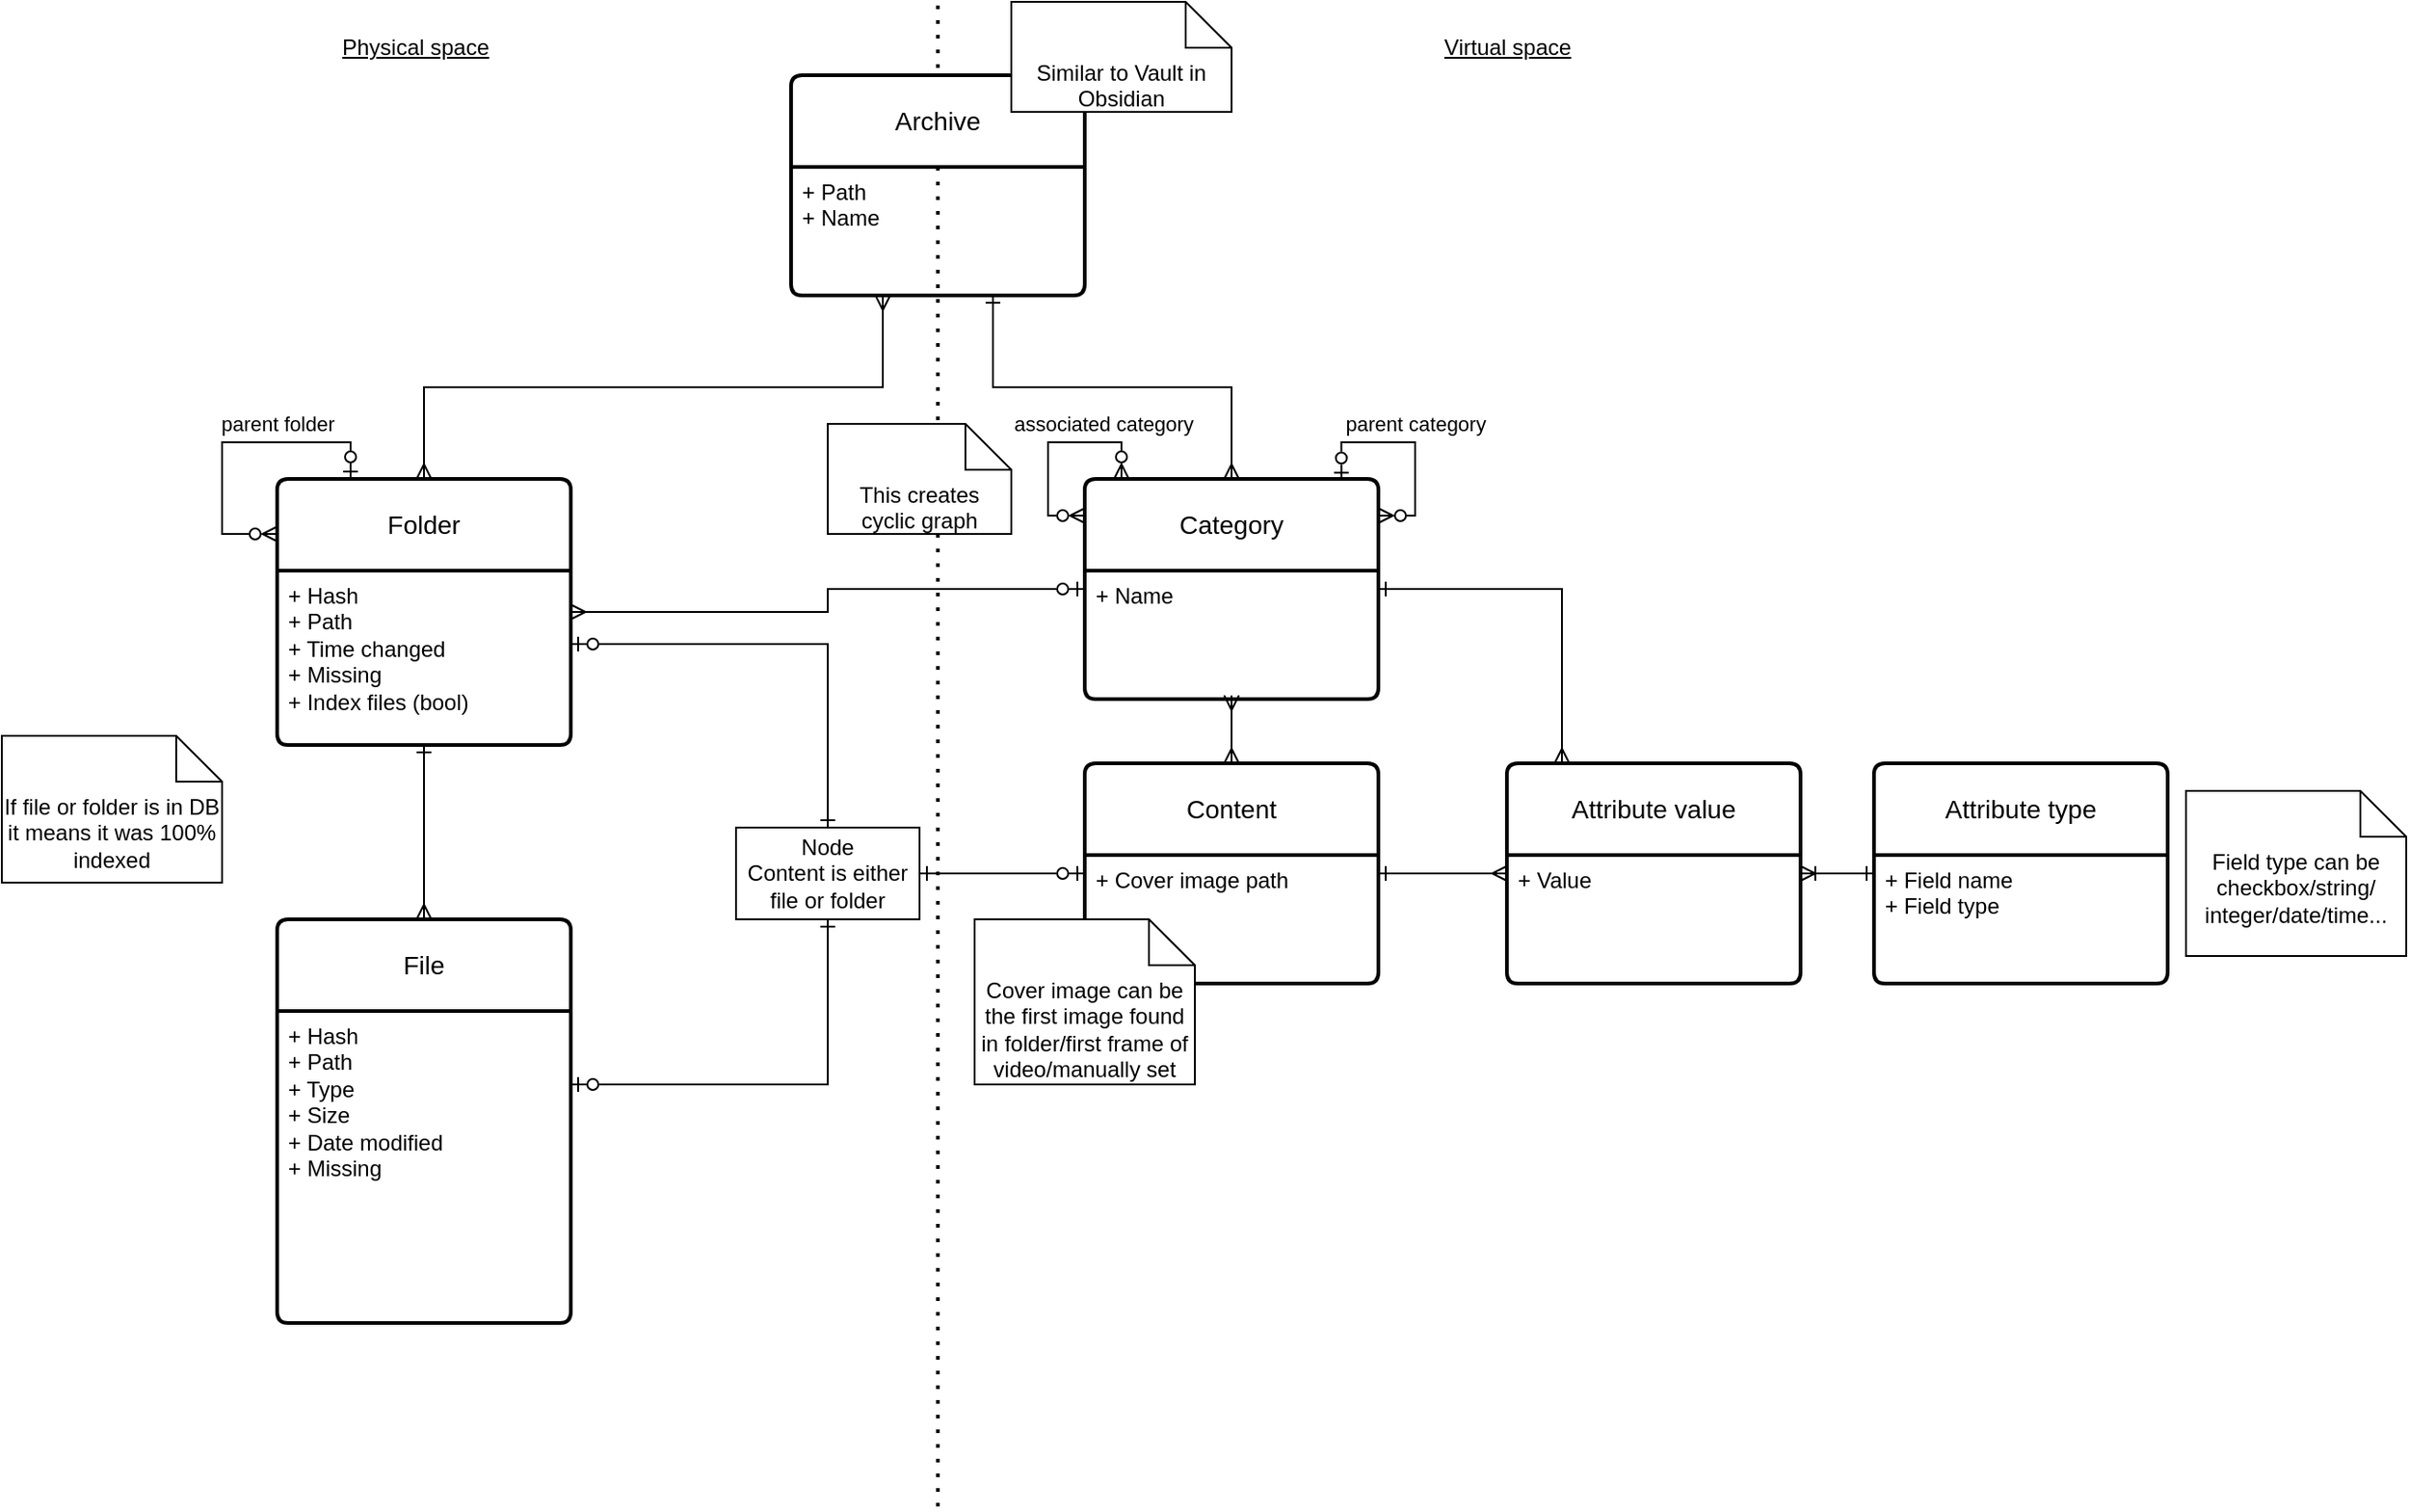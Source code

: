 <mxfile version="26.0.4">
  <diagram id="R2lEEEUBdFMjLlhIrx00" name="Page-1">
    <mxGraphModel dx="1077" dy="627" grid="1" gridSize="10" guides="1" tooltips="1" connect="1" arrows="1" fold="1" page="1" pageScale="1" pageWidth="1100" pageHeight="850" math="0" shadow="0" extFonts="Permanent Marker^https://fonts.googleapis.com/css?family=Permanent+Marker">
      <root>
        <mxCell id="0" />
        <mxCell id="1" parent="0" />
        <mxCell id="pPWnmUozEy8e7u2UdUcV-15" style="edgeStyle=orthogonalEdgeStyle;rounded=0;orthogonalLoop=1;jettySize=auto;html=1;startArrow=ERzeroToOne;startFill=0;endArrow=ERone;endFill=0;" edge="1" parent="1" source="pPWnmUozEy8e7u2UdUcV-3" target="pPWnmUozEy8e7u2UdUcV-38">
          <mxGeometry relative="1" as="geometry">
            <Array as="points">
              <mxPoint x="1039" y="605" />
            </Array>
          </mxGeometry>
        </mxCell>
        <mxCell id="pPWnmUozEy8e7u2UdUcV-16" style="edgeStyle=orthogonalEdgeStyle;rounded=0;orthogonalLoop=1;jettySize=auto;html=1;startArrow=ERmany;startFill=0;endArrow=ERone;endFill=0;" edge="1" parent="1" source="pPWnmUozEy8e7u2UdUcV-3" target="pPWnmUozEy8e7u2UdUcV-5">
          <mxGeometry relative="1" as="geometry" />
        </mxCell>
        <mxCell id="pPWnmUozEy8e7u2UdUcV-3" value="File" style="swimlane;childLayout=stackLayout;horizontal=1;startSize=50;horizontalStack=0;rounded=1;fontSize=14;fontStyle=0;strokeWidth=2;resizeParent=0;resizeLast=1;shadow=0;dashed=0;align=center;arcSize=4;whiteSpace=wrap;html=1;" vertex="1" parent="1">
          <mxGeometry x="739" y="515" width="160" height="220" as="geometry" />
        </mxCell>
        <mxCell id="pPWnmUozEy8e7u2UdUcV-4" value="+ Hash&lt;div&gt;+ Path&lt;br&gt;&lt;div&gt;+ Type&lt;/div&gt;&lt;div&gt;+ Size&lt;/div&gt;&lt;div&gt;+ Date modified&lt;/div&gt;&lt;div&gt;+ Missing&lt;/div&gt;&lt;/div&gt;" style="align=left;strokeColor=none;fillColor=none;spacingLeft=4;fontSize=12;verticalAlign=top;resizable=0;rotatable=0;part=1;html=1;" vertex="1" parent="pPWnmUozEy8e7u2UdUcV-3">
          <mxGeometry y="50" width="160" height="170" as="geometry" />
        </mxCell>
        <mxCell id="pPWnmUozEy8e7u2UdUcV-14" style="edgeStyle=orthogonalEdgeStyle;rounded=0;orthogonalLoop=1;jettySize=auto;html=1;endArrow=ERzeroToOne;endFill=0;startArrow=ERmany;startFill=0;" edge="1" parent="1" source="pPWnmUozEy8e7u2UdUcV-5" target="pPWnmUozEy8e7u2UdUcV-7">
          <mxGeometry relative="1" as="geometry" />
        </mxCell>
        <mxCell id="pPWnmUozEy8e7u2UdUcV-28" style="edgeStyle=orthogonalEdgeStyle;rounded=0;orthogonalLoop=1;jettySize=auto;html=1;endArrow=ERmany;endFill=0;startArrow=ERmany;startFill=0;" edge="1" parent="1" source="pPWnmUozEy8e7u2UdUcV-5" target="pPWnmUozEy8e7u2UdUcV-25">
          <mxGeometry relative="1" as="geometry">
            <Array as="points">
              <mxPoint x="819" y="225" />
              <mxPoint x="1069" y="225" />
            </Array>
          </mxGeometry>
        </mxCell>
        <mxCell id="pPWnmUozEy8e7u2UdUcV-5" value="Folder" style="swimlane;childLayout=stackLayout;horizontal=1;startSize=50;horizontalStack=0;rounded=1;fontSize=14;fontStyle=0;strokeWidth=2;resizeParent=0;resizeLast=1;shadow=0;dashed=0;align=center;arcSize=4;whiteSpace=wrap;html=1;" vertex="1" parent="1">
          <mxGeometry x="739" y="275" width="160" height="145" as="geometry" />
        </mxCell>
        <mxCell id="pPWnmUozEy8e7u2UdUcV-6" value="+ Hash&lt;div&gt;+ Path&lt;br&gt;&lt;div&gt;+ Time changed&lt;/div&gt;&lt;div&gt;+ Missing&lt;br&gt;+ Index files (bool)&lt;/div&gt;&lt;/div&gt;" style="align=left;strokeColor=none;fillColor=none;spacingLeft=4;fontSize=12;verticalAlign=top;resizable=0;rotatable=0;part=1;html=1;" vertex="1" parent="pPWnmUozEy8e7u2UdUcV-5">
          <mxGeometry y="50" width="160" height="95" as="geometry" />
        </mxCell>
        <mxCell id="pPWnmUozEy8e7u2UdUcV-29" style="edgeStyle=orthogonalEdgeStyle;rounded=0;orthogonalLoop=1;jettySize=auto;html=1;startArrow=ERone;startFill=0;endArrow=ERmany;endFill=0;" edge="1" parent="1" source="pPWnmUozEy8e7u2UdUcV-7" target="pPWnmUozEy8e7u2UdUcV-18">
          <mxGeometry relative="1" as="geometry">
            <Array as="points">
              <mxPoint x="1439" y="335" />
            </Array>
          </mxGeometry>
        </mxCell>
        <mxCell id="pPWnmUozEy8e7u2UdUcV-7" value="Category" style="swimlane;childLayout=stackLayout;horizontal=1;startSize=50;horizontalStack=0;rounded=1;fontSize=14;fontStyle=0;strokeWidth=2;resizeParent=0;resizeLast=1;shadow=0;dashed=0;align=center;arcSize=4;whiteSpace=wrap;html=1;" vertex="1" parent="1">
          <mxGeometry x="1179" y="275" width="160" height="120" as="geometry" />
        </mxCell>
        <mxCell id="pPWnmUozEy8e7u2UdUcV-8" value="+ Name" style="align=left;strokeColor=none;fillColor=none;spacingLeft=4;fontSize=12;verticalAlign=top;resizable=0;rotatable=0;part=1;html=1;" vertex="1" parent="pPWnmUozEy8e7u2UdUcV-7">
          <mxGeometry y="50" width="160" height="70" as="geometry" />
        </mxCell>
        <mxCell id="pPWnmUozEy8e7u2UdUcV-9" value="" style="endArrow=none;dashed=1;html=1;dashPattern=1 3;strokeWidth=2;rounded=0;" edge="1" parent="1">
          <mxGeometry width="50" height="50" relative="1" as="geometry">
            <mxPoint x="1099" y="835" as="sourcePoint" />
            <mxPoint x="1099" y="15" as="targetPoint" />
          </mxGeometry>
        </mxCell>
        <mxCell id="pPWnmUozEy8e7u2UdUcV-10" value="Physical space" style="text;html=1;align=center;verticalAlign=middle;resizable=0;points=[];autosize=1;strokeColor=none;fillColor=none;fontStyle=4" vertex="1" parent="1">
          <mxGeometry x="764" y="25" width="100" height="30" as="geometry" />
        </mxCell>
        <mxCell id="pPWnmUozEy8e7u2UdUcV-11" value="Virtual space" style="text;html=1;align=center;verticalAlign=middle;resizable=0;points=[];autosize=1;strokeColor=none;fillColor=none;fontStyle=4" vertex="1" parent="1">
          <mxGeometry x="1364" y="25" width="90" height="30" as="geometry" />
        </mxCell>
        <mxCell id="pPWnmUozEy8e7u2UdUcV-17" style="edgeStyle=orthogonalEdgeStyle;rounded=0;orthogonalLoop=1;jettySize=auto;html=1;startArrow=ERmany;startFill=0;endArrow=ERmany;endFill=0;" edge="1" parent="1" source="pPWnmUozEy8e7u2UdUcV-12">
          <mxGeometry relative="1" as="geometry">
            <mxPoint x="1259" y="393" as="targetPoint" />
            <Array as="points">
              <mxPoint x="1259" y="393" />
            </Array>
          </mxGeometry>
        </mxCell>
        <mxCell id="pPWnmUozEy8e7u2UdUcV-20" style="edgeStyle=orthogonalEdgeStyle;rounded=0;orthogonalLoop=1;jettySize=auto;html=1;startArrow=ERone;startFill=0;endArrow=ERmany;endFill=0;" edge="1" parent="1" source="pPWnmUozEy8e7u2UdUcV-12" target="pPWnmUozEy8e7u2UdUcV-18">
          <mxGeometry relative="1" as="geometry" />
        </mxCell>
        <mxCell id="pPWnmUozEy8e7u2UdUcV-22" style="edgeStyle=orthogonalEdgeStyle;rounded=0;orthogonalLoop=1;jettySize=auto;html=1;startArrow=ERone;startFill=0;endArrow=ERzeroToOne;endFill=0;" edge="1" parent="1" source="pPWnmUozEy8e7u2UdUcV-38" target="pPWnmUozEy8e7u2UdUcV-5">
          <mxGeometry relative="1" as="geometry">
            <Array as="points">
              <mxPoint x="1039" y="365" />
            </Array>
          </mxGeometry>
        </mxCell>
        <mxCell id="pPWnmUozEy8e7u2UdUcV-12" value="Content" style="swimlane;childLayout=stackLayout;horizontal=1;startSize=50;horizontalStack=0;rounded=1;fontSize=14;fontStyle=0;strokeWidth=2;resizeParent=0;resizeLast=1;shadow=0;dashed=0;align=center;arcSize=4;whiteSpace=wrap;html=1;" vertex="1" parent="1">
          <mxGeometry x="1179" y="430" width="160" height="120" as="geometry" />
        </mxCell>
        <mxCell id="pPWnmUozEy8e7u2UdUcV-13" value="+ &lt;span style=&quot;background-color: transparent; color: light-dark(rgb(0, 0, 0), rgb(255, 255, 255));&quot;&gt;Cover image path&lt;/span&gt;" style="align=left;strokeColor=none;fillColor=none;spacingLeft=4;fontSize=12;verticalAlign=top;resizable=0;rotatable=0;part=1;html=1;" vertex="1" parent="pPWnmUozEy8e7u2UdUcV-12">
          <mxGeometry y="50" width="160" height="70" as="geometry" />
        </mxCell>
        <mxCell id="pPWnmUozEy8e7u2UdUcV-46" style="edgeStyle=orthogonalEdgeStyle;rounded=0;orthogonalLoop=1;jettySize=auto;html=1;startArrow=ERoneToMany;startFill=0;endArrow=ERone;endFill=0;" edge="1" parent="1" source="pPWnmUozEy8e7u2UdUcV-18" target="pPWnmUozEy8e7u2UdUcV-44">
          <mxGeometry relative="1" as="geometry" />
        </mxCell>
        <mxCell id="pPWnmUozEy8e7u2UdUcV-18" value="Attribute value" style="swimlane;childLayout=stackLayout;horizontal=1;startSize=50;horizontalStack=0;rounded=1;fontSize=14;fontStyle=0;strokeWidth=2;resizeParent=0;resizeLast=1;shadow=0;dashed=0;align=center;arcSize=4;whiteSpace=wrap;html=1;" vertex="1" parent="1">
          <mxGeometry x="1409" y="430" width="160" height="120" as="geometry" />
        </mxCell>
        <mxCell id="pPWnmUozEy8e7u2UdUcV-19" value="+ Value" style="align=left;strokeColor=none;fillColor=none;spacingLeft=4;fontSize=12;verticalAlign=top;resizable=0;rotatable=0;part=1;html=1;" vertex="1" parent="pPWnmUozEy8e7u2UdUcV-18">
          <mxGeometry y="50" width="160" height="70" as="geometry" />
        </mxCell>
        <mxCell id="pPWnmUozEy8e7u2UdUcV-27" style="edgeStyle=orthogonalEdgeStyle;rounded=0;orthogonalLoop=1;jettySize=auto;html=1;endArrow=ERmany;endFill=0;startArrow=ERone;startFill=0;" edge="1" parent="1" source="pPWnmUozEy8e7u2UdUcV-26" target="pPWnmUozEy8e7u2UdUcV-7">
          <mxGeometry relative="1" as="geometry">
            <Array as="points">
              <mxPoint x="1129" y="225" />
              <mxPoint x="1259" y="225" />
            </Array>
          </mxGeometry>
        </mxCell>
        <mxCell id="pPWnmUozEy8e7u2UdUcV-32" value="" style="group" vertex="1" connectable="0" parent="1">
          <mxGeometry x="1019" y="15" width="240" height="160" as="geometry" />
        </mxCell>
        <mxCell id="pPWnmUozEy8e7u2UdUcV-25" value="Archive" style="swimlane;childLayout=stackLayout;horizontal=1;startSize=50;horizontalStack=0;rounded=1;fontSize=14;fontStyle=0;strokeWidth=2;resizeParent=0;resizeLast=1;shadow=0;dashed=0;align=center;arcSize=4;whiteSpace=wrap;html=1;" vertex="1" parent="pPWnmUozEy8e7u2UdUcV-32">
          <mxGeometry y="40" width="160" height="120" as="geometry" />
        </mxCell>
        <mxCell id="pPWnmUozEy8e7u2UdUcV-26" value="+ Path&lt;div&gt;+ Name&lt;/div&gt;" style="align=left;strokeColor=none;fillColor=none;spacingLeft=4;fontSize=12;verticalAlign=top;resizable=0;rotatable=0;part=1;html=1;" vertex="1" parent="pPWnmUozEy8e7u2UdUcV-25">
          <mxGeometry y="50" width="160" height="70" as="geometry" />
        </mxCell>
        <mxCell id="pPWnmUozEy8e7u2UdUcV-31" value="Similar to Vault in Obsidian" style="shape=note2;boundedLbl=1;whiteSpace=wrap;html=1;size=25;verticalAlign=top;align=center;" vertex="1" parent="pPWnmUozEy8e7u2UdUcV-32">
          <mxGeometry x="120" width="120" height="60" as="geometry" />
        </mxCell>
        <mxCell id="pPWnmUozEy8e7u2UdUcV-33" style="edgeStyle=orthogonalEdgeStyle;rounded=0;orthogonalLoop=1;jettySize=auto;html=1;exitX=0.874;exitY=0.005;exitDx=0;exitDy=0;exitPerimeter=0;startArrow=ERzeroToOne;startFill=0;endArrow=ERzeroToMany;endFill=0;" edge="1" parent="1" source="pPWnmUozEy8e7u2UdUcV-7" target="pPWnmUozEy8e7u2UdUcV-7">
          <mxGeometry relative="1" as="geometry">
            <Array as="points">
              <mxPoint x="1319" y="255" />
              <mxPoint x="1359" y="255" />
              <mxPoint x="1359" y="295" />
            </Array>
          </mxGeometry>
        </mxCell>
        <mxCell id="pPWnmUozEy8e7u2UdUcV-34" value="parent category" style="edgeLabel;html=1;align=center;verticalAlign=middle;resizable=0;points=[];" vertex="1" connectable="0" parent="pPWnmUozEy8e7u2UdUcV-33">
          <mxGeometry x="-0.14" y="-1" relative="1" as="geometry">
            <mxPoint x="9" y="-11" as="offset" />
          </mxGeometry>
        </mxCell>
        <mxCell id="pPWnmUozEy8e7u2UdUcV-35" value="If file or folder is in DB it means it was 100% indexed" style="shape=note2;boundedLbl=1;whiteSpace=wrap;html=1;size=25;verticalAlign=top;align=center;" vertex="1" parent="1">
          <mxGeometry x="589" y="415" width="120" height="80" as="geometry" />
        </mxCell>
        <mxCell id="pPWnmUozEy8e7u2UdUcV-36" value="Cover image can be the first image found in folder/first frame of video/manually set" style="shape=note2;boundedLbl=1;whiteSpace=wrap;html=1;size=25;verticalAlign=top;align=center;" vertex="1" parent="1">
          <mxGeometry x="1119" y="515" width="120" height="90" as="geometry" />
        </mxCell>
        <mxCell id="pPWnmUozEy8e7u2UdUcV-37" value="Field type can be checkbox/string/&lt;div&gt;integer/date/time...&lt;/div&gt;" style="shape=note2;boundedLbl=1;whiteSpace=wrap;html=1;size=25;verticalAlign=top;align=center;" vertex="1" parent="1">
          <mxGeometry x="1779" y="445" width="120" height="90" as="geometry" />
        </mxCell>
        <mxCell id="pPWnmUozEy8e7u2UdUcV-39" style="edgeStyle=orthogonalEdgeStyle;rounded=0;orthogonalLoop=1;jettySize=auto;html=1;endArrow=ERzeroToOne;endFill=0;startArrow=ERone;startFill=0;" edge="1" parent="1" source="pPWnmUozEy8e7u2UdUcV-38" target="pPWnmUozEy8e7u2UdUcV-12">
          <mxGeometry relative="1" as="geometry" />
        </mxCell>
        <mxCell id="pPWnmUozEy8e7u2UdUcV-38" value="Node&lt;br&gt;Content is either file or folder" style="whiteSpace=wrap;html=1;align=center;" vertex="1" parent="1">
          <mxGeometry x="989" y="465" width="100" height="50" as="geometry" />
        </mxCell>
        <mxCell id="pPWnmUozEy8e7u2UdUcV-44" value="Attribute type" style="swimlane;childLayout=stackLayout;horizontal=1;startSize=50;horizontalStack=0;rounded=1;fontSize=14;fontStyle=0;strokeWidth=2;resizeParent=0;resizeLast=1;shadow=0;dashed=0;align=center;arcSize=4;whiteSpace=wrap;html=1;" vertex="1" parent="1">
          <mxGeometry x="1609" y="430" width="160" height="120" as="geometry" />
        </mxCell>
        <mxCell id="pPWnmUozEy8e7u2UdUcV-45" value="+ Field name&lt;div&gt;+ Field type&lt;/div&gt;" style="align=left;strokeColor=none;fillColor=none;spacingLeft=4;fontSize=12;verticalAlign=top;resizable=0;rotatable=0;part=1;html=1;" vertex="1" parent="pPWnmUozEy8e7u2UdUcV-44">
          <mxGeometry y="50" width="160" height="70" as="geometry" />
        </mxCell>
        <mxCell id="pPWnmUozEy8e7u2UdUcV-47" style="edgeStyle=orthogonalEdgeStyle;rounded=0;orthogonalLoop=1;jettySize=auto;html=1;exitX=0.25;exitY=0;exitDx=0;exitDy=0;startArrow=ERzeroToOne;startFill=0;endArrow=ERzeroToMany;endFill=0;" edge="1" parent="1" source="pPWnmUozEy8e7u2UdUcV-5" target="pPWnmUozEy8e7u2UdUcV-5">
          <mxGeometry relative="1" as="geometry">
            <Array as="points">
              <mxPoint x="779" y="255" />
              <mxPoint x="709" y="255" />
              <mxPoint x="709" y="305" />
            </Array>
          </mxGeometry>
        </mxCell>
        <mxCell id="pPWnmUozEy8e7u2UdUcV-49" value="parent folder" style="edgeLabel;html=1;align=center;verticalAlign=middle;resizable=0;points=[];" vertex="1" connectable="0" parent="pPWnmUozEy8e7u2UdUcV-47">
          <mxGeometry x="-0.14" y="-2" relative="1" as="geometry">
            <mxPoint x="13" y="-8" as="offset" />
          </mxGeometry>
        </mxCell>
        <mxCell id="pPWnmUozEy8e7u2UdUcV-52" style="edgeStyle=orthogonalEdgeStyle;rounded=0;orthogonalLoop=1;jettySize=auto;html=1;startArrow=ERzeroToMany;startFill=0;endArrow=ERzeroToMany;endFill=0;" edge="1" parent="1" target="pPWnmUozEy8e7u2UdUcV-7">
          <mxGeometry relative="1" as="geometry">
            <mxPoint x="1199" y="275" as="sourcePoint" />
            <Array as="points">
              <mxPoint x="1199" y="275" />
              <mxPoint x="1199" y="255" />
              <mxPoint x="1159" y="255" />
              <mxPoint x="1159" y="295" />
            </Array>
          </mxGeometry>
        </mxCell>
        <mxCell id="pPWnmUozEy8e7u2UdUcV-54" value="associated category" style="edgeLabel;html=1;align=center;verticalAlign=middle;resizable=0;points=[];" vertex="1" connectable="0" parent="pPWnmUozEy8e7u2UdUcV-52">
          <mxGeometry x="-0.012" relative="1" as="geometry">
            <mxPoint x="29" y="-10" as="offset" />
          </mxGeometry>
        </mxCell>
        <mxCell id="pPWnmUozEy8e7u2UdUcV-55" value="This creates cyclic graph" style="shape=note2;boundedLbl=1;whiteSpace=wrap;html=1;size=25;verticalAlign=top;align=center;" vertex="1" parent="1">
          <mxGeometry x="1039" y="245" width="100" height="60" as="geometry" />
        </mxCell>
      </root>
    </mxGraphModel>
  </diagram>
</mxfile>
